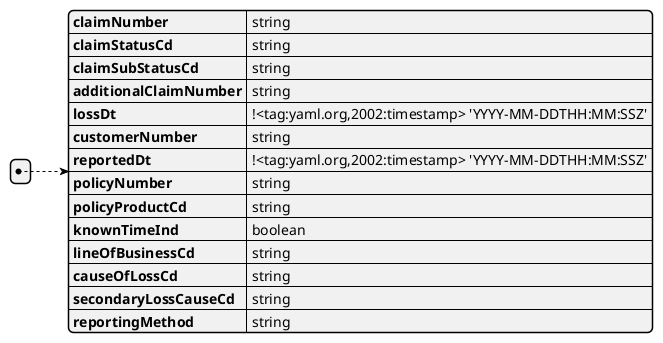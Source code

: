 @startyaml

- claimNumber: "string"
claimStatusCd: "string"
claimSubStatusCd: "string"
additionalClaimNumber: "string"
lossDt: "!<tag:yaml.org,2002:timestamp> 'YYYY-MM-DDTHH:MM:SSZ'"
customerNumber: "string"
reportedDt: "!<tag:yaml.org,2002:timestamp> 'YYYY-MM-DDTHH:MM:SSZ'"
policyNumber: "string"
policyProductCd: "string"
knownTimeInd: "boolean"
lineOfBusinessCd: "string"
causeOfLossCd: "string"
secondaryLossCauseCd: "string"
reportingMethod: "string"

@endyaml

@startyaml

#highlight "claimNumber"
#highlight "policy" / "employeePolicy"
#highlight "policy" / "policyLOB"
#highlight "policy" / "productCd"
#highlight "causeOfLossCd"
#highlight "secondaryLossCauseCd"
#highlight "lossLocation" / "countryCd"
#highlight "totalLoss"

policy:
  termEffectiveDate: "2023-02-14T21:23:17.615Z"
  termExpirationDate: "2023-02-14T21:23:17.615Z"
  inceptionDate: "2023-02-14T21:23:17.615Z"
  policyNumber: "string"
  productCd: "string"
  productVersion: number
  verified: boolean
  policyStatus: "string"
  policyLOB: "string"
  policyBLOB: "string"
  reportedPolicyNumber: "string"
  employeePolicy: "boolean"
claimNumber: "string"
additionalClaimNumber: "string"
claimStatusCd: "string"
claimSubStatusCd: "string"
lossDt: "2023-02-14T21:23:17.615Z"
lossDesc: "string"
customerNumber: "string"
reportedDt: "2023-02-14T21:23:17.615Z"
'policyNumber: "string"
knownTimeInd: boolean
causeOfLossCd: "string"
secondaryLossCauseCd: "string"
lossLocation:
    addressId: "string"
    unitFloorNumber: "string"
    streetNumber: "string"
    streetName: "string"
    postCode: "string"
    suburb: "string"
    city: "string"
    country: "string"
    countryCd: "string"
    addressType: "string"
    longitude: number
    latitude: number
lossLocationDesc: "string"
reportingMethod: "string"
parties:
  - oid: "string"
    displayValue: "string"
    namePrefix: "string"
    firstName: "string"
    middleName: "string"
    lastName: "string"
    otherName: "string"
    nameTypeCd: "string"
    additionalNameInd: boolean
    additionalName: "string"
    contactPreferenceCd: "string"
    relationShipToInsuredCd: "string"
    addresses:
      - addressId: "string"
        unitFloorNumber: "string"
        streetNumber: "string"
        streetName: "string"
        postCode: "string"
        suburb: "string"
        city: "string"
        country: "string"
        countryCd: "string"
        addressType: "string"
        longitude: number
        latitude: number
    emails:
      - email: "string"
        emailTypeCd: "string"
    phones:
      - phoneTypeCd: "string"
        phone: "string"
    roles:
      - claimsPartyRoleCd: "string"
        claimsPartySubRoleCd: "string"
        connectedTo: "string"
    birthDt: "2023-02-14T21:23:17.615Z"
    partyNumber: "string"
    companyNumber: "string"
    externalId: "string"
    type: "string"
    partyRoles:
      - "string"
    externalPartyInd: boolean
    suffix: "string"
totalIncurred:
  amount: number
  currencyCd: "string"
claimManager:
  resourceType: "string"
  resourceId: "string"
currencyCd: "string"
catastropheCd: "string"
vulnerableCustomer: "boolean"
totalLoss: "boolean"
excess:
  - oid: "string"
    excessName: "string"
    excessValue: "decimal"
    excessDescription: "string"

@endyaml

@startyaml


- itemNumber: "1"
  displayValue: "2021, Nissan, Qashqai J11 ST-L Hatchback 5dr Xtronic 1sp 2.0i, NLF753"
  damageType: "TwrAutoLoss"
  itemizedLosses:
    - oid: "abcd"
        itemType: "C-Keys and Locks"
  componentName: "ClaimsDamage"
  oid: "mc0yOQ5aJ2gxjm1eJpdE3Q"
  extension:
    airbagsDeployed: "TRUE"
    knockForKnock: "TRUE"
  generalAreaOfDamage:
    - area: "Door - front drivers side"
  features:
    - oid: "pgXq-Bc8Cm7-bmEnu9NF9g"
      featureNumber: "1"
      featureId: "8266408109"
      coverage:
        oid: "hEAnA1gRhBl3asFeavFHDw"
        coverageCd: "VehicleVehDamage"
      featureIncurred:
        amount:
          amount: 2000
          currencyCd: "NZD"
      statusCd: "OPEN"
      reserves:
        - amount:
            amount: 2000
            currencyCd: "NZD"
          typeCd: "INDEMNITY"
        - amount:
            amount: 0
            currencyCd: "NZD"
          typeCd: "EXPENSE"
        - amount:
            amount: 0
            currencyCd: "NZD"
          typeCd: "RECOVERY"

@endyaml